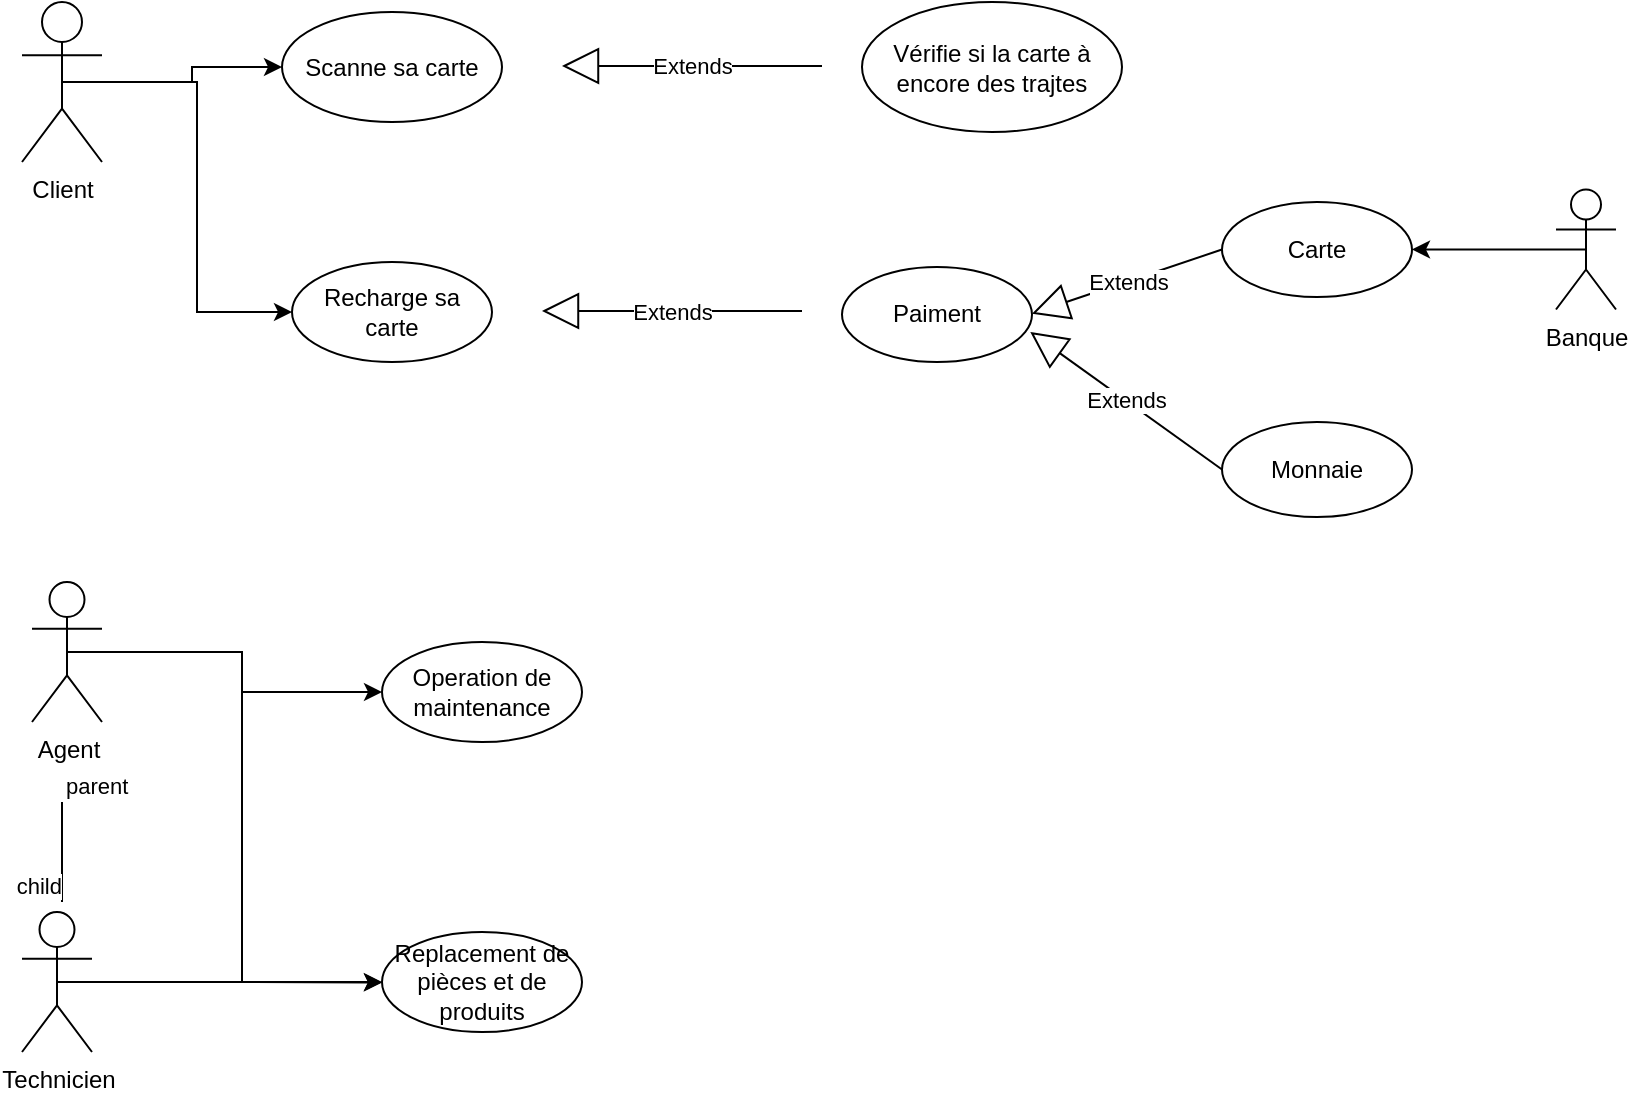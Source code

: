 <mxfile version="22.1.21" type="device">
  <diagram name="Page-1" id="Oby4G7cK-g0r6j5W1800">
    <mxGraphModel dx="1195" dy="650" grid="1" gridSize="10" guides="1" tooltips="1" connect="1" arrows="1" fold="1" page="1" pageScale="1" pageWidth="827" pageHeight="1169" math="0" shadow="0">
      <root>
        <mxCell id="0" />
        <mxCell id="1" parent="0" />
        <mxCell id="93DRXRUWouROfZaIpJ4n-11" style="edgeStyle=orthogonalEdgeStyle;rounded=0;orthogonalLoop=1;jettySize=auto;html=1;exitX=0.5;exitY=0.5;exitDx=0;exitDy=0;exitPerimeter=0;" edge="1" parent="1" source="93DRXRUWouROfZaIpJ4n-1" target="93DRXRUWouROfZaIpJ4n-2">
          <mxGeometry relative="1" as="geometry" />
        </mxCell>
        <mxCell id="93DRXRUWouROfZaIpJ4n-12" style="edgeStyle=orthogonalEdgeStyle;rounded=0;orthogonalLoop=1;jettySize=auto;html=1;exitX=0.5;exitY=0.5;exitDx=0;exitDy=0;exitPerimeter=0;entryX=0;entryY=0.5;entryDx=0;entryDy=0;" edge="1" parent="1" source="93DRXRUWouROfZaIpJ4n-1" target="93DRXRUWouROfZaIpJ4n-3">
          <mxGeometry relative="1" as="geometry" />
        </mxCell>
        <mxCell id="93DRXRUWouROfZaIpJ4n-1" value="Client" style="shape=umlActor;verticalLabelPosition=bottom;verticalAlign=top;html=1;" vertex="1" parent="1">
          <mxGeometry x="60" y="60" width="40" height="80" as="geometry" />
        </mxCell>
        <mxCell id="93DRXRUWouROfZaIpJ4n-2" value="Scanne sa carte" style="ellipse;whiteSpace=wrap;html=1;" vertex="1" parent="1">
          <mxGeometry x="190" y="65" width="110" height="55" as="geometry" />
        </mxCell>
        <mxCell id="93DRXRUWouROfZaIpJ4n-3" value="Recharge sa carte" style="ellipse;whiteSpace=wrap;html=1;" vertex="1" parent="1">
          <mxGeometry x="195" y="190" width="100" height="50" as="geometry" />
        </mxCell>
        <mxCell id="93DRXRUWouROfZaIpJ4n-6" value="Extends" style="endArrow=block;endSize=16;endFill=0;html=1;rounded=0;" edge="1" parent="1">
          <mxGeometry width="160" relative="1" as="geometry">
            <mxPoint x="460" y="92" as="sourcePoint" />
            <mxPoint x="330" y="92" as="targetPoint" />
          </mxGeometry>
        </mxCell>
        <mxCell id="93DRXRUWouROfZaIpJ4n-7" value="Vérifie si la carte à encore des trajtes" style="ellipse;whiteSpace=wrap;html=1;" vertex="1" parent="1">
          <mxGeometry x="480" y="60" width="130" height="65" as="geometry" />
        </mxCell>
        <mxCell id="93DRXRUWouROfZaIpJ4n-13" value="Extends" style="endArrow=block;endSize=16;endFill=0;html=1;rounded=0;" edge="1" parent="1">
          <mxGeometry width="160" relative="1" as="geometry">
            <mxPoint x="450" y="214.5" as="sourcePoint" />
            <mxPoint x="320" y="214.5" as="targetPoint" />
          </mxGeometry>
        </mxCell>
        <mxCell id="93DRXRUWouROfZaIpJ4n-14" value="Paiment" style="ellipse;whiteSpace=wrap;html=1;" vertex="1" parent="1">
          <mxGeometry x="470" y="192.5" width="95" height="47.5" as="geometry" />
        </mxCell>
        <mxCell id="93DRXRUWouROfZaIpJ4n-15" value="Carte" style="ellipse;whiteSpace=wrap;html=1;" vertex="1" parent="1">
          <mxGeometry x="660" y="160" width="95" height="47.5" as="geometry" />
        </mxCell>
        <mxCell id="93DRXRUWouROfZaIpJ4n-16" value="Monnaie" style="ellipse;whiteSpace=wrap;html=1;" vertex="1" parent="1">
          <mxGeometry x="660" y="270" width="95" height="47.5" as="geometry" />
        </mxCell>
        <mxCell id="93DRXRUWouROfZaIpJ4n-17" value="Extends" style="endArrow=block;endSize=16;endFill=0;html=1;rounded=0;exitX=0;exitY=0.5;exitDx=0;exitDy=0;" edge="1" parent="1" source="93DRXRUWouROfZaIpJ4n-15">
          <mxGeometry width="160" relative="1" as="geometry">
            <mxPoint x="695" y="215.83" as="sourcePoint" />
            <mxPoint x="565" y="215.83" as="targetPoint" />
          </mxGeometry>
        </mxCell>
        <mxCell id="93DRXRUWouROfZaIpJ4n-18" value="Extends" style="endArrow=block;endSize=16;endFill=0;html=1;rounded=0;exitX=0;exitY=0.5;exitDx=0;exitDy=0;entryX=0.991;entryY=0.684;entryDx=0;entryDy=0;entryPerimeter=0;" edge="1" parent="1" source="93DRXRUWouROfZaIpJ4n-16" target="93DRXRUWouROfZaIpJ4n-14">
          <mxGeometry width="160" relative="1" as="geometry">
            <mxPoint x="660" y="250" as="sourcePoint" />
            <mxPoint x="565" y="281.83" as="targetPoint" />
          </mxGeometry>
        </mxCell>
        <mxCell id="93DRXRUWouROfZaIpJ4n-35" style="edgeStyle=orthogonalEdgeStyle;rounded=0;orthogonalLoop=1;jettySize=auto;html=1;exitX=0.5;exitY=0.5;exitDx=0;exitDy=0;exitPerimeter=0;entryX=1;entryY=0.5;entryDx=0;entryDy=0;" edge="1" parent="1" source="93DRXRUWouROfZaIpJ4n-19" target="93DRXRUWouROfZaIpJ4n-15">
          <mxGeometry relative="1" as="geometry" />
        </mxCell>
        <mxCell id="93DRXRUWouROfZaIpJ4n-19" value="Banque" style="shape=umlActor;verticalLabelPosition=bottom;verticalAlign=top;html=1;" vertex="1" parent="1">
          <mxGeometry x="827" y="153.75" width="30" height="60" as="geometry" />
        </mxCell>
        <mxCell id="93DRXRUWouROfZaIpJ4n-31" style="edgeStyle=orthogonalEdgeStyle;rounded=0;orthogonalLoop=1;jettySize=auto;html=1;exitX=0.5;exitY=0.5;exitDx=0;exitDy=0;exitPerimeter=0;entryX=0;entryY=0.5;entryDx=0;entryDy=0;" edge="1" parent="1" source="93DRXRUWouROfZaIpJ4n-21" target="93DRXRUWouROfZaIpJ4n-30">
          <mxGeometry relative="1" as="geometry" />
        </mxCell>
        <mxCell id="93DRXRUWouROfZaIpJ4n-33" style="edgeStyle=orthogonalEdgeStyle;rounded=0;orthogonalLoop=1;jettySize=auto;html=1;exitX=0.5;exitY=0.5;exitDx=0;exitDy=0;exitPerimeter=0;entryX=0;entryY=0.5;entryDx=0;entryDy=0;" edge="1" parent="1" source="93DRXRUWouROfZaIpJ4n-21" target="93DRXRUWouROfZaIpJ4n-32">
          <mxGeometry relative="1" as="geometry" />
        </mxCell>
        <mxCell id="93DRXRUWouROfZaIpJ4n-21" value="Agent" style="shape=umlActor;verticalLabelPosition=bottom;verticalAlign=top;html=1;" vertex="1" parent="1">
          <mxGeometry x="65" y="350" width="35" height="70" as="geometry" />
        </mxCell>
        <mxCell id="93DRXRUWouROfZaIpJ4n-34" style="edgeStyle=orthogonalEdgeStyle;rounded=0;orthogonalLoop=1;jettySize=auto;html=1;exitX=0.5;exitY=0.5;exitDx=0;exitDy=0;exitPerimeter=0;" edge="1" parent="1" source="93DRXRUWouROfZaIpJ4n-22">
          <mxGeometry relative="1" as="geometry">
            <mxPoint x="240" y="550.276" as="targetPoint" />
          </mxGeometry>
        </mxCell>
        <mxCell id="93DRXRUWouROfZaIpJ4n-22" value="Technicien" style="shape=umlActor;verticalLabelPosition=bottom;verticalAlign=top;html=1;" vertex="1" parent="1">
          <mxGeometry x="60" y="515" width="35" height="70" as="geometry" />
        </mxCell>
        <mxCell id="93DRXRUWouROfZaIpJ4n-27" value="" style="endArrow=none;html=1;edgeStyle=orthogonalEdgeStyle;rounded=0;" edge="1" parent="1">
          <mxGeometry relative="1" as="geometry">
            <mxPoint x="80" y="460" as="sourcePoint" />
            <mxPoint x="80" y="510" as="targetPoint" />
          </mxGeometry>
        </mxCell>
        <mxCell id="93DRXRUWouROfZaIpJ4n-28" value="parent" style="edgeLabel;resizable=0;html=1;align=left;verticalAlign=bottom;" connectable="0" vertex="1" parent="93DRXRUWouROfZaIpJ4n-27">
          <mxGeometry x="-1" relative="1" as="geometry" />
        </mxCell>
        <mxCell id="93DRXRUWouROfZaIpJ4n-29" value="child" style="edgeLabel;resizable=0;html=1;align=right;verticalAlign=bottom;" connectable="0" vertex="1" parent="93DRXRUWouROfZaIpJ4n-27">
          <mxGeometry x="1" relative="1" as="geometry" />
        </mxCell>
        <mxCell id="93DRXRUWouROfZaIpJ4n-30" value="Operation de maintenance" style="ellipse;whiteSpace=wrap;html=1;" vertex="1" parent="1">
          <mxGeometry x="240" y="380" width="100" height="50" as="geometry" />
        </mxCell>
        <mxCell id="93DRXRUWouROfZaIpJ4n-32" value="Replacement de pièces et de produits" style="ellipse;whiteSpace=wrap;html=1;" vertex="1" parent="1">
          <mxGeometry x="240" y="525" width="100" height="50" as="geometry" />
        </mxCell>
      </root>
    </mxGraphModel>
  </diagram>
</mxfile>
